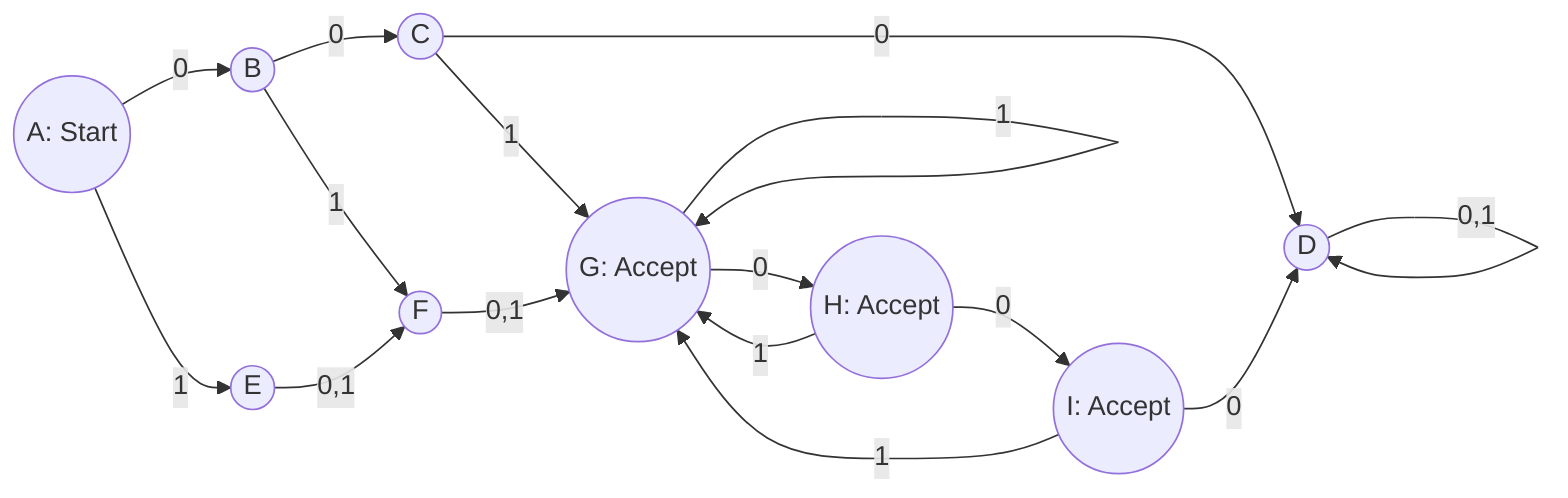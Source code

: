 graph LR
  A((A: Start))
  B((B))
  C((C))
  D((D))
  E((E))
  F((F))
  G((G: Accept))
  H((H: Accept))
  I((I: Accept))
  A -->|0| B
  A -->|1| E
  B -->|0| C
  B -->|1| F
  C -->|0| D
  C -->|1| G
  D -->|0,1| D
  E -->|0,1| F
  F -->|0,1| G
  G -->|0| H
  G -->|1| G
  H -->|0| I
  H -->|1| G
  I -->|0| D
  I -->|1| G